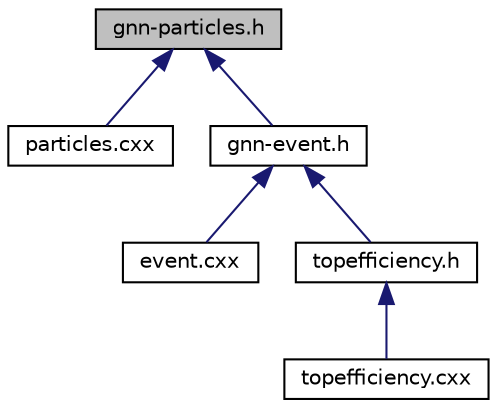 digraph "gnn-particles.h"
{
 // INTERACTIVE_SVG=YES
 // LATEX_PDF_SIZE
  edge [fontname="Helvetica",fontsize="10",labelfontname="Helvetica",labelfontsize="10"];
  node [fontname="Helvetica",fontsize="10",shape=record];
  Node1 [label="gnn-particles.h",height=0.2,width=0.4,color="black", fillcolor="grey75", style="filled", fontcolor="black",tooltip=" "];
  Node1 -> Node2 [dir="back",color="midnightblue",fontsize="10",style="solid",fontname="Helvetica"];
  Node2 [label="particles.cxx",height=0.2,width=0.4,color="black", fillcolor="white", style="filled",URL="$gnn_2cxx_2particles_8cxx.html",tooltip=" "];
  Node1 -> Node3 [dir="back",color="midnightblue",fontsize="10",style="solid",fontname="Helvetica"];
  Node3 [label="gnn-event.h",height=0.2,width=0.4,color="black", fillcolor="white", style="filled",URL="$gnn-event_8h.html",tooltip=" "];
  Node3 -> Node4 [dir="back",color="midnightblue",fontsize="10",style="solid",fontname="Helvetica"];
  Node4 [label="event.cxx",height=0.2,width=0.4,color="black", fillcolor="white", style="filled",URL="$events_2gnn_2cxx_2event_8cxx.html",tooltip=" "];
  Node3 -> Node5 [dir="back",color="midnightblue",fontsize="10",style="solid",fontname="Helvetica"];
  Node5 [label="topefficiency.h",height=0.2,width=0.4,color="black", fillcolor="white", style="filled",URL="$topefficiency_8h.html",tooltip="Top efficiency selection class."];
  Node5 -> Node6 [dir="back",color="midnightblue",fontsize="10",style="solid",fontname="Helvetica"];
  Node6 [label="topefficiency.cxx",height=0.2,width=0.4,color="black", fillcolor="white", style="filled",URL="$topefficiency_8cxx.html",tooltip="Implementation of the topefficiency class methods."];
}
